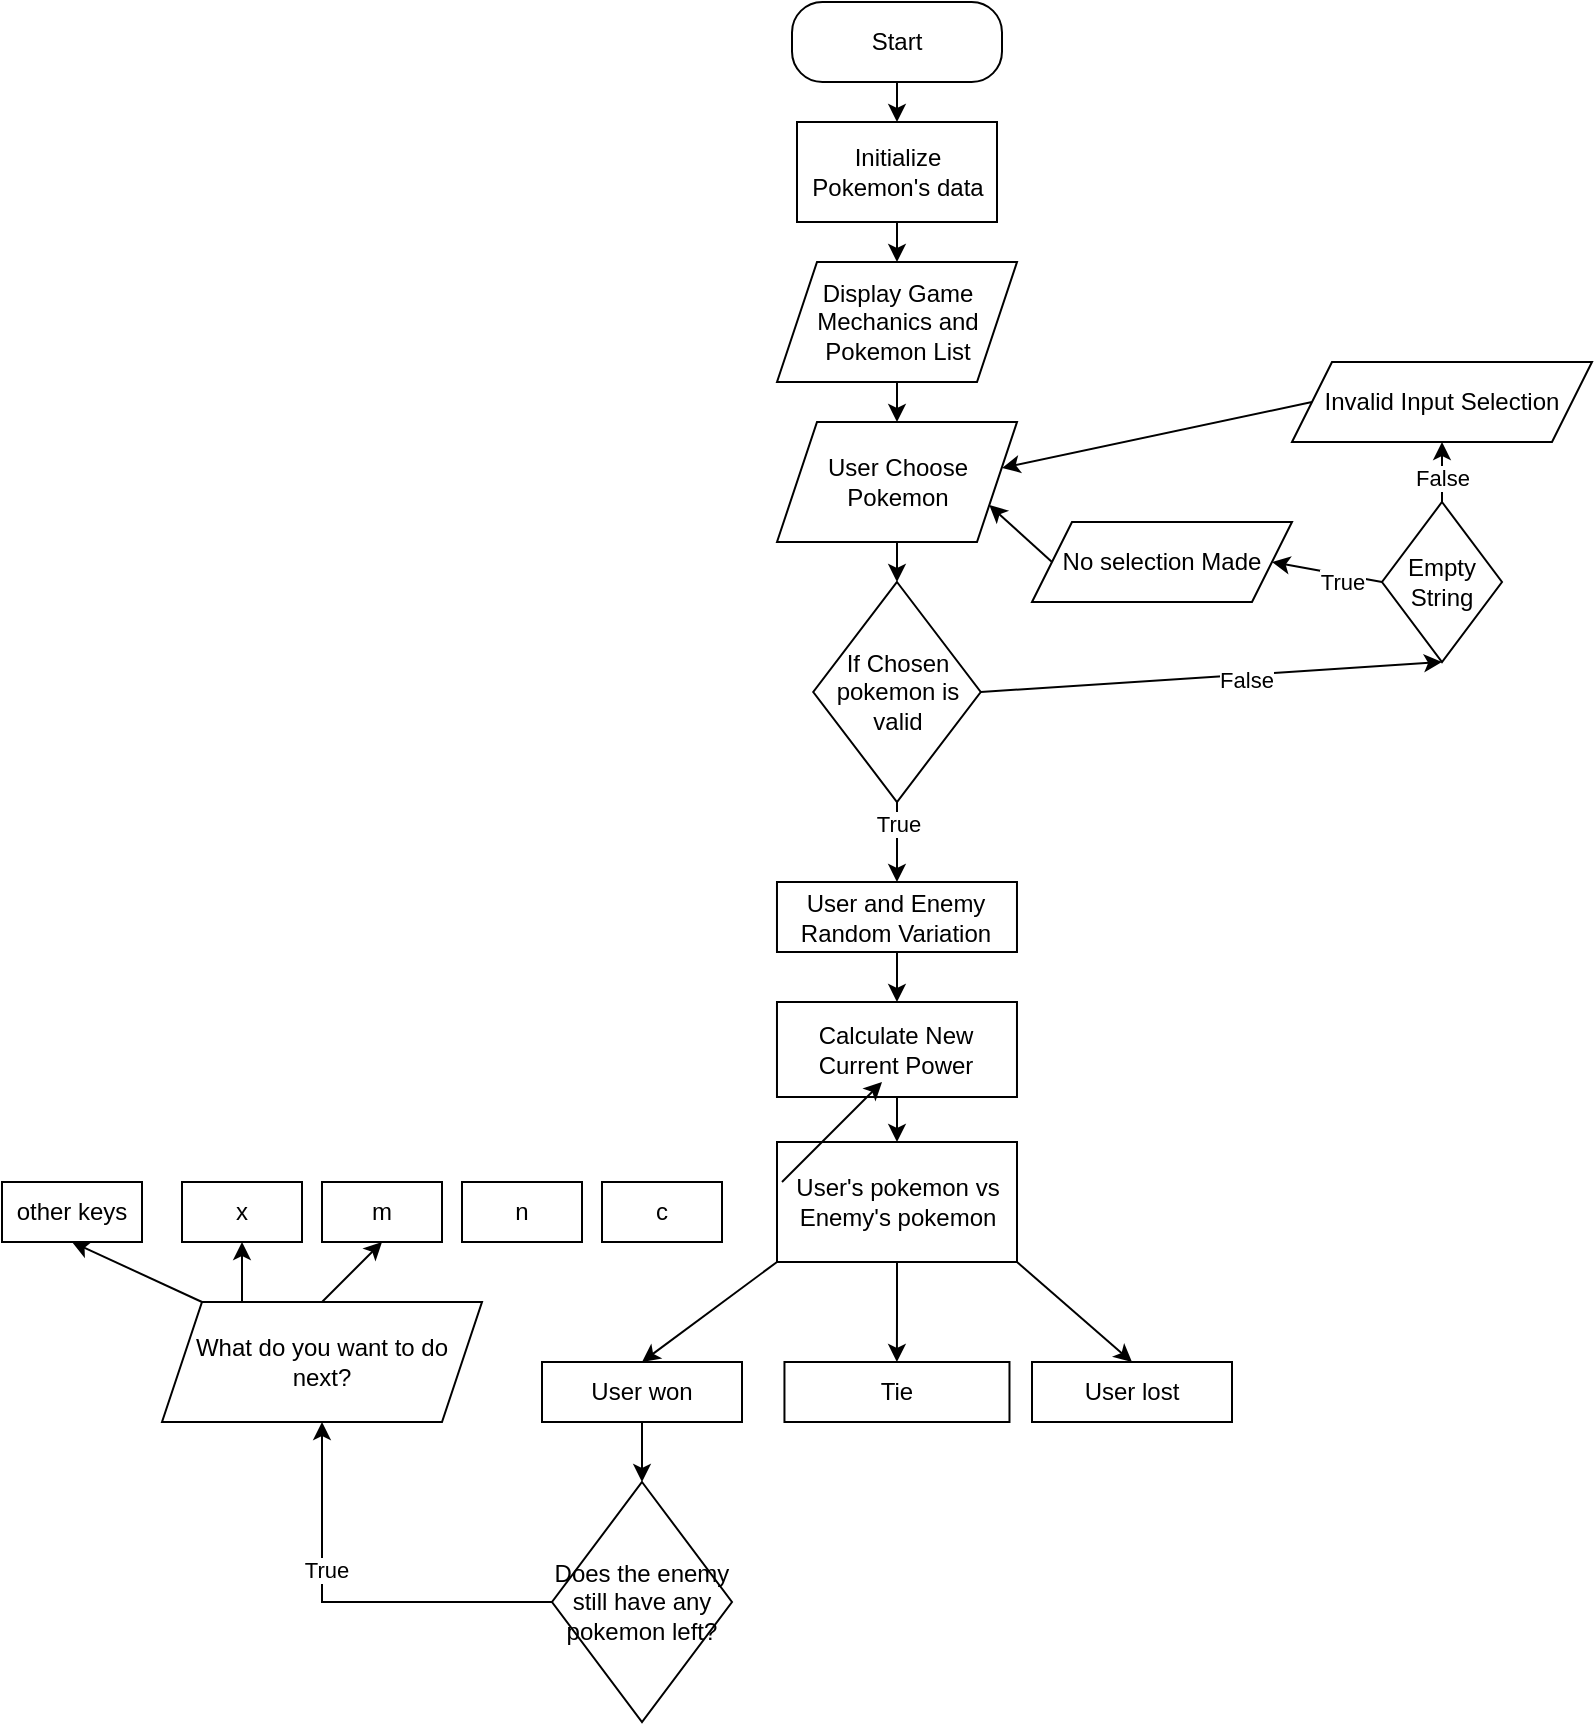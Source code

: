 <mxfile version="24.7.7">
  <diagram name="Page-1" id="896NT-u7jkMOJcPzDI4I">
    <mxGraphModel dx="2161" dy="706" grid="1" gridSize="10" guides="1" tooltips="1" connect="1" arrows="1" fold="1" page="1" pageScale="1" pageWidth="850" pageHeight="1100" math="0" shadow="0">
      <root>
        <mxCell id="0" />
        <mxCell id="1" parent="0" />
        <mxCell id="AKeip4ZScs3PB6f9Q0We-1" value="Start" style="rounded=1;whiteSpace=wrap;html=1;arcSize=38;" vertex="1" parent="1">
          <mxGeometry x="365" y="40" width="105" height="40" as="geometry" />
        </mxCell>
        <mxCell id="AKeip4ZScs3PB6f9Q0We-2" value="Initialize Pokemon&#39;s data" style="rounded=0;whiteSpace=wrap;html=1;" vertex="1" parent="1">
          <mxGeometry x="367.5" y="100" width="100" height="50" as="geometry" />
        </mxCell>
        <mxCell id="AKeip4ZScs3PB6f9Q0We-7" value="Display Game Mechanics and Pokemon List" style="shape=parallelogram;perimeter=parallelogramPerimeter;whiteSpace=wrap;html=1;fixedSize=1;" vertex="1" parent="1">
          <mxGeometry x="357.5" y="170" width="120" height="60" as="geometry" />
        </mxCell>
        <mxCell id="AKeip4ZScs3PB6f9Q0We-8" value="User Choose Pokemon" style="shape=parallelogram;perimeter=parallelogramPerimeter;whiteSpace=wrap;html=1;fixedSize=1;" vertex="1" parent="1">
          <mxGeometry x="357.5" y="250" width="120" height="60" as="geometry" />
        </mxCell>
        <mxCell id="AKeip4ZScs3PB6f9Q0We-11" value="If Chosen pokemon is valid" style="rhombus;whiteSpace=wrap;html=1;" vertex="1" parent="1">
          <mxGeometry x="375.62" y="330" width="83.75" height="110" as="geometry" />
        </mxCell>
        <mxCell id="AKeip4ZScs3PB6f9Q0We-13" value="" style="endArrow=classic;html=1;rounded=0;entryX=0.5;entryY=0;entryDx=0;entryDy=0;" edge="1" parent="1" target="AKeip4ZScs3PB6f9Q0We-2">
          <mxGeometry width="50" height="50" relative="1" as="geometry">
            <mxPoint x="417.5" y="80" as="sourcePoint" />
            <mxPoint x="467.5" y="30" as="targetPoint" />
          </mxGeometry>
        </mxCell>
        <mxCell id="AKeip4ZScs3PB6f9Q0We-14" value="" style="endArrow=classic;html=1;rounded=0;exitX=0.5;exitY=1;exitDx=0;exitDy=0;entryX=0.5;entryY=0;entryDx=0;entryDy=0;" edge="1" parent="1" source="AKeip4ZScs3PB6f9Q0We-2" target="AKeip4ZScs3PB6f9Q0We-7">
          <mxGeometry width="50" height="50" relative="1" as="geometry">
            <mxPoint x="400" y="340" as="sourcePoint" />
            <mxPoint x="450" y="290" as="targetPoint" />
          </mxGeometry>
        </mxCell>
        <mxCell id="AKeip4ZScs3PB6f9Q0We-15" value="" style="endArrow=classic;html=1;rounded=0;exitX=0.5;exitY=1;exitDx=0;exitDy=0;entryX=0.5;entryY=0;entryDx=0;entryDy=0;" edge="1" parent="1" source="AKeip4ZScs3PB6f9Q0We-7" target="AKeip4ZScs3PB6f9Q0We-8">
          <mxGeometry width="50" height="50" relative="1" as="geometry">
            <mxPoint x="400" y="340" as="sourcePoint" />
            <mxPoint x="450" y="290" as="targetPoint" />
          </mxGeometry>
        </mxCell>
        <mxCell id="AKeip4ZScs3PB6f9Q0We-16" value="" style="endArrow=classic;html=1;rounded=0;exitX=0.5;exitY=1;exitDx=0;exitDy=0;entryX=0.5;entryY=0;entryDx=0;entryDy=0;" edge="1" parent="1" source="AKeip4ZScs3PB6f9Q0We-8" target="AKeip4ZScs3PB6f9Q0We-11">
          <mxGeometry width="50" height="50" relative="1" as="geometry">
            <mxPoint x="400" y="340" as="sourcePoint" />
            <mxPoint x="450" y="290" as="targetPoint" />
          </mxGeometry>
        </mxCell>
        <mxCell id="AKeip4ZScs3PB6f9Q0We-18" value="" style="endArrow=classic;html=1;rounded=0;exitX=1;exitY=0.5;exitDx=0;exitDy=0;entryX=0.5;entryY=1;entryDx=0;entryDy=0;" edge="1" parent="1" source="AKeip4ZScs3PB6f9Q0We-11" target="AKeip4ZScs3PB6f9Q0We-21">
          <mxGeometry width="50" height="50" relative="1" as="geometry">
            <mxPoint x="400" y="340" as="sourcePoint" />
            <mxPoint x="590" y="385" as="targetPoint" />
            <Array as="points" />
          </mxGeometry>
        </mxCell>
        <mxCell id="AKeip4ZScs3PB6f9Q0We-19" value="False" style="edgeLabel;html=1;align=center;verticalAlign=middle;resizable=0;points=[];" vertex="1" connectable="0" parent="AKeip4ZScs3PB6f9Q0We-18">
          <mxGeometry x="0.145" y="-2" relative="1" as="geometry">
            <mxPoint as="offset" />
          </mxGeometry>
        </mxCell>
        <mxCell id="AKeip4ZScs3PB6f9Q0We-21" value="Empty String" style="rhombus;whiteSpace=wrap;html=1;" vertex="1" parent="1">
          <mxGeometry x="660" y="290" width="60" height="80" as="geometry" />
        </mxCell>
        <mxCell id="AKeip4ZScs3PB6f9Q0We-22" value="No selection Made" style="shape=parallelogram;perimeter=parallelogramPerimeter;whiteSpace=wrap;html=1;fixedSize=1;" vertex="1" parent="1">
          <mxGeometry x="485" y="300" width="130" height="40" as="geometry" />
        </mxCell>
        <mxCell id="AKeip4ZScs3PB6f9Q0We-23" value="Invalid Input Selection" style="shape=parallelogram;perimeter=parallelogramPerimeter;whiteSpace=wrap;html=1;fixedSize=1;" vertex="1" parent="1">
          <mxGeometry x="615" y="220" width="150" height="40" as="geometry" />
        </mxCell>
        <mxCell id="AKeip4ZScs3PB6f9Q0We-24" value="" style="endArrow=classic;html=1;rounded=0;entryX=1;entryY=0.5;entryDx=0;entryDy=0;" edge="1" parent="1" target="AKeip4ZScs3PB6f9Q0We-22">
          <mxGeometry width="50" height="50" relative="1" as="geometry">
            <mxPoint x="660" y="330" as="sourcePoint" />
            <mxPoint x="610" y="320" as="targetPoint" />
          </mxGeometry>
        </mxCell>
        <mxCell id="AKeip4ZScs3PB6f9Q0We-25" value="True" style="edgeLabel;html=1;align=center;verticalAlign=middle;resizable=0;points=[];" vertex="1" connectable="0" parent="AKeip4ZScs3PB6f9Q0We-24">
          <mxGeometry x="0.08" y="-2" relative="1" as="geometry">
            <mxPoint x="9" y="7" as="offset" />
          </mxGeometry>
        </mxCell>
        <mxCell id="AKeip4ZScs3PB6f9Q0We-26" value="" style="endArrow=classic;html=1;rounded=0;entryX=0.5;entryY=1;entryDx=0;entryDy=0;exitX=0.5;exitY=0;exitDx=0;exitDy=0;" edge="1" parent="1" source="AKeip4ZScs3PB6f9Q0We-21" target="AKeip4ZScs3PB6f9Q0We-23">
          <mxGeometry width="50" height="50" relative="1" as="geometry">
            <mxPoint x="400" y="340" as="sourcePoint" />
            <mxPoint x="450" y="290" as="targetPoint" />
          </mxGeometry>
        </mxCell>
        <mxCell id="AKeip4ZScs3PB6f9Q0We-27" value="False" style="edgeLabel;html=1;align=center;verticalAlign=middle;resizable=0;points=[];" vertex="1" connectable="0" parent="AKeip4ZScs3PB6f9Q0We-26">
          <mxGeometry x="-0.2" y="-7" relative="1" as="geometry">
            <mxPoint x="-7" as="offset" />
          </mxGeometry>
        </mxCell>
        <mxCell id="AKeip4ZScs3PB6f9Q0We-28" value="" style="endArrow=classic;html=1;rounded=0;exitX=0;exitY=0.5;exitDx=0;exitDy=0;entryX=1;entryY=0.75;entryDx=0;entryDy=0;" edge="1" parent="1" source="AKeip4ZScs3PB6f9Q0We-22" target="AKeip4ZScs3PB6f9Q0We-8">
          <mxGeometry width="50" height="50" relative="1" as="geometry">
            <mxPoint x="400" y="340" as="sourcePoint" />
            <mxPoint x="450" y="290" as="targetPoint" />
          </mxGeometry>
        </mxCell>
        <mxCell id="AKeip4ZScs3PB6f9Q0We-29" value="" style="endArrow=classic;html=1;rounded=0;exitX=0;exitY=0.5;exitDx=0;exitDy=0;entryX=0.938;entryY=0.383;entryDx=0;entryDy=0;entryPerimeter=0;" edge="1" parent="1" source="AKeip4ZScs3PB6f9Q0We-23" target="AKeip4ZScs3PB6f9Q0We-8">
          <mxGeometry width="50" height="50" relative="1" as="geometry">
            <mxPoint x="400" y="340" as="sourcePoint" />
            <mxPoint x="450" y="290" as="targetPoint" />
          </mxGeometry>
        </mxCell>
        <mxCell id="AKeip4ZScs3PB6f9Q0We-30" value="" style="endArrow=classic;html=1;rounded=0;exitX=0.5;exitY=1;exitDx=0;exitDy=0;" edge="1" parent="1" source="AKeip4ZScs3PB6f9Q0We-11" target="AKeip4ZScs3PB6f9Q0We-32">
          <mxGeometry width="50" height="50" relative="1" as="geometry">
            <mxPoint x="417" y="450" as="sourcePoint" />
            <mxPoint x="320" y="385" as="targetPoint" />
          </mxGeometry>
        </mxCell>
        <mxCell id="AKeip4ZScs3PB6f9Q0We-31" value="True" style="edgeLabel;html=1;align=center;verticalAlign=middle;resizable=0;points=[];" vertex="1" connectable="0" parent="AKeip4ZScs3PB6f9Q0We-30">
          <mxGeometry x="-0.331" y="3" relative="1" as="geometry">
            <mxPoint x="-3" y="-3" as="offset" />
          </mxGeometry>
        </mxCell>
        <mxCell id="AKeip4ZScs3PB6f9Q0We-32" value="User and Enemy Random Variation" style="rounded=0;whiteSpace=wrap;html=1;" vertex="1" parent="1">
          <mxGeometry x="357.49" y="480" width="120" height="35" as="geometry" />
        </mxCell>
        <mxCell id="AKeip4ZScs3PB6f9Q0We-49" value="" style="edgeStyle=orthogonalEdgeStyle;rounded=0;orthogonalLoop=1;jettySize=auto;html=1;" edge="1" parent="1" source="AKeip4ZScs3PB6f9Q0We-34" target="AKeip4ZScs3PB6f9Q0We-38">
          <mxGeometry relative="1" as="geometry" />
        </mxCell>
        <mxCell id="AKeip4ZScs3PB6f9Q0We-34" value="Calculate New Current Power" style="rounded=0;whiteSpace=wrap;html=1;" vertex="1" parent="1">
          <mxGeometry x="357.49" y="540" width="120" height="47.5" as="geometry" />
        </mxCell>
        <mxCell id="AKeip4ZScs3PB6f9Q0We-36" value="" style="endArrow=classic;html=1;rounded=0;entryX=0.5;entryY=0;entryDx=0;entryDy=0;exitX=0.5;exitY=1;exitDx=0;exitDy=0;" edge="1" parent="1" source="AKeip4ZScs3PB6f9Q0We-32" target="AKeip4ZScs3PB6f9Q0We-34">
          <mxGeometry width="50" height="50" relative="1" as="geometry">
            <mxPoint x="410" y="310" as="sourcePoint" />
            <mxPoint x="460" y="260" as="targetPoint" />
          </mxGeometry>
        </mxCell>
        <mxCell id="AKeip4ZScs3PB6f9Q0We-43" value="" style="edgeStyle=orthogonalEdgeStyle;rounded=0;orthogonalLoop=1;jettySize=auto;html=1;" edge="1" parent="1" source="AKeip4ZScs3PB6f9Q0We-38" target="AKeip4ZScs3PB6f9Q0We-39">
          <mxGeometry relative="1" as="geometry" />
        </mxCell>
        <mxCell id="AKeip4ZScs3PB6f9Q0We-38" value="User&#39;s pokemon vs Enemy&#39;s pokemon" style="rounded=0;whiteSpace=wrap;html=1;" vertex="1" parent="1">
          <mxGeometry x="357.5" y="610" width="120" height="60" as="geometry" />
        </mxCell>
        <mxCell id="AKeip4ZScs3PB6f9Q0We-39" value="Tie" style="rounded=0;whiteSpace=wrap;html=1;" vertex="1" parent="1">
          <mxGeometry x="361.23" y="720" width="112.51" height="30" as="geometry" />
        </mxCell>
        <mxCell id="AKeip4ZScs3PB6f9Q0We-44" value="User won" style="rounded=0;whiteSpace=wrap;html=1;" vertex="1" parent="1">
          <mxGeometry x="240" y="720" width="100" height="30" as="geometry" />
        </mxCell>
        <mxCell id="AKeip4ZScs3PB6f9Q0We-45" value="User lost" style="rounded=0;whiteSpace=wrap;html=1;" vertex="1" parent="1">
          <mxGeometry x="485" y="720" width="100" height="30" as="geometry" />
        </mxCell>
        <mxCell id="AKeip4ZScs3PB6f9Q0We-47" value="" style="endArrow=classic;html=1;rounded=0;exitX=0;exitY=1;exitDx=0;exitDy=0;entryX=0.5;entryY=0;entryDx=0;entryDy=0;" edge="1" parent="1" source="AKeip4ZScs3PB6f9Q0We-38" target="AKeip4ZScs3PB6f9Q0We-44">
          <mxGeometry width="50" height="50" relative="1" as="geometry">
            <mxPoint x="410" y="610" as="sourcePoint" />
            <mxPoint x="460" y="560" as="targetPoint" />
          </mxGeometry>
        </mxCell>
        <mxCell id="AKeip4ZScs3PB6f9Q0We-48" value="" style="endArrow=classic;html=1;rounded=0;exitX=1;exitY=1;exitDx=0;exitDy=0;entryX=0.5;entryY=0;entryDx=0;entryDy=0;" edge="1" parent="1" source="AKeip4ZScs3PB6f9Q0We-38" target="AKeip4ZScs3PB6f9Q0We-45">
          <mxGeometry width="50" height="50" relative="1" as="geometry">
            <mxPoint x="410" y="610" as="sourcePoint" />
            <mxPoint x="460" y="560" as="targetPoint" />
          </mxGeometry>
        </mxCell>
        <mxCell id="AKeip4ZScs3PB6f9Q0We-50" value="Does the enemy still have any pokemon left?" style="rhombus;whiteSpace=wrap;html=1;" vertex="1" parent="1">
          <mxGeometry x="245" y="780" width="90" height="120" as="geometry" />
        </mxCell>
        <mxCell id="AKeip4ZScs3PB6f9Q0We-51" value="" style="endArrow=classic;html=1;rounded=0;exitX=0;exitY=0.5;exitDx=0;exitDy=0;" edge="1" parent="1" source="AKeip4ZScs3PB6f9Q0We-50" target="AKeip4ZScs3PB6f9Q0We-54">
          <mxGeometry width="50" height="50" relative="1" as="geometry">
            <mxPoint x="360" y="750" as="sourcePoint" />
            <mxPoint x="200" y="730" as="targetPoint" />
            <Array as="points">
              <mxPoint x="130" y="840" />
            </Array>
          </mxGeometry>
        </mxCell>
        <mxCell id="AKeip4ZScs3PB6f9Q0We-53" value="True" style="edgeLabel;html=1;align=center;verticalAlign=middle;resizable=0;points=[];" vertex="1" connectable="0" parent="AKeip4ZScs3PB6f9Q0We-51">
          <mxGeometry x="0.281" y="-2" relative="1" as="geometry">
            <mxPoint as="offset" />
          </mxGeometry>
        </mxCell>
        <mxCell id="AKeip4ZScs3PB6f9Q0We-52" value="" style="endArrow=classic;html=1;rounded=0;exitX=0.5;exitY=1;exitDx=0;exitDy=0;entryX=0.5;entryY=0;entryDx=0;entryDy=0;" edge="1" parent="1" source="AKeip4ZScs3PB6f9Q0We-44" target="AKeip4ZScs3PB6f9Q0We-50">
          <mxGeometry width="50" height="50" relative="1" as="geometry">
            <mxPoint x="360" y="630" as="sourcePoint" />
            <mxPoint x="410" y="580" as="targetPoint" />
          </mxGeometry>
        </mxCell>
        <mxCell id="AKeip4ZScs3PB6f9Q0We-54" value="What do you want to do next?" style="shape=parallelogram;perimeter=parallelogramPerimeter;whiteSpace=wrap;html=1;fixedSize=1;" vertex="1" parent="1">
          <mxGeometry x="50" y="690" width="160" height="60" as="geometry" />
        </mxCell>
        <mxCell id="AKeip4ZScs3PB6f9Q0We-55" value="n" style="rounded=0;whiteSpace=wrap;html=1;" vertex="1" parent="1">
          <mxGeometry x="200" y="630" width="60" height="30" as="geometry" />
        </mxCell>
        <mxCell id="AKeip4ZScs3PB6f9Q0We-56" value="m" style="rounded=0;whiteSpace=wrap;html=1;" vertex="1" parent="1">
          <mxGeometry x="130" y="630" width="60" height="30" as="geometry" />
        </mxCell>
        <mxCell id="AKeip4ZScs3PB6f9Q0We-59" value="c" style="rounded=0;whiteSpace=wrap;html=1;" vertex="1" parent="1">
          <mxGeometry x="270" y="630" width="60" height="30" as="geometry" />
        </mxCell>
        <mxCell id="AKeip4ZScs3PB6f9Q0We-61" value="x" style="rounded=0;whiteSpace=wrap;html=1;" vertex="1" parent="1">
          <mxGeometry x="60" y="630" width="60" height="30" as="geometry" />
        </mxCell>
        <mxCell id="AKeip4ZScs3PB6f9Q0We-62" value="other keys" style="rounded=0;whiteSpace=wrap;html=1;" vertex="1" parent="1">
          <mxGeometry x="-30" y="630" width="70" height="30" as="geometry" />
        </mxCell>
        <mxCell id="AKeip4ZScs3PB6f9Q0We-63" value="" style="endArrow=classic;html=1;rounded=0;entryX=0.5;entryY=1;entryDx=0;entryDy=0;" edge="1" parent="1" target="AKeip4ZScs3PB6f9Q0We-62">
          <mxGeometry width="50" height="50" relative="1" as="geometry">
            <mxPoint x="70" y="690" as="sourcePoint" />
            <mxPoint x="410" y="580" as="targetPoint" />
          </mxGeometry>
        </mxCell>
        <mxCell id="AKeip4ZScs3PB6f9Q0We-64" value="" style="endArrow=classic;html=1;rounded=0;exitX=0.25;exitY=0;exitDx=0;exitDy=0;entryX=0.5;entryY=1;entryDx=0;entryDy=0;" edge="1" parent="1" source="AKeip4ZScs3PB6f9Q0We-54" target="AKeip4ZScs3PB6f9Q0We-61">
          <mxGeometry width="50" height="50" relative="1" as="geometry">
            <mxPoint x="360" y="630" as="sourcePoint" />
            <mxPoint x="410" y="580" as="targetPoint" />
          </mxGeometry>
        </mxCell>
        <mxCell id="AKeip4ZScs3PB6f9Q0We-65" value="" style="endArrow=classic;html=1;rounded=0;exitX=0.5;exitY=0;exitDx=0;exitDy=0;entryX=0.5;entryY=1;entryDx=0;entryDy=0;" edge="1" parent="1" source="AKeip4ZScs3PB6f9Q0We-54" target="AKeip4ZScs3PB6f9Q0We-56">
          <mxGeometry width="50" height="50" relative="1" as="geometry">
            <mxPoint x="360" y="630" as="sourcePoint" />
            <mxPoint x="410" y="580" as="targetPoint" />
          </mxGeometry>
        </mxCell>
        <mxCell id="AKeip4ZScs3PB6f9Q0We-66" value="" style="endArrow=classic;html=1;rounded=0;" edge="1" parent="1">
          <mxGeometry width="50" height="50" relative="1" as="geometry">
            <mxPoint x="360" y="630" as="sourcePoint" />
            <mxPoint x="410" y="580" as="targetPoint" />
          </mxGeometry>
        </mxCell>
      </root>
    </mxGraphModel>
  </diagram>
</mxfile>
